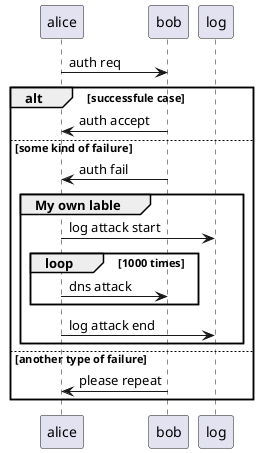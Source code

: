 @startuml
alice -> bob : auth req

alt successfule case
    bob -> alice : auth accept

else some kind of failure
    bob -> alice : auth fail
    group My own lable
    alice -> log : log attack start
    loop 1000 times
        alice -> bob : dns attack
    end
    alice -> log : log attack end
    end
else another type of failure
    bob -> alice : please repeat
end
@enduml
